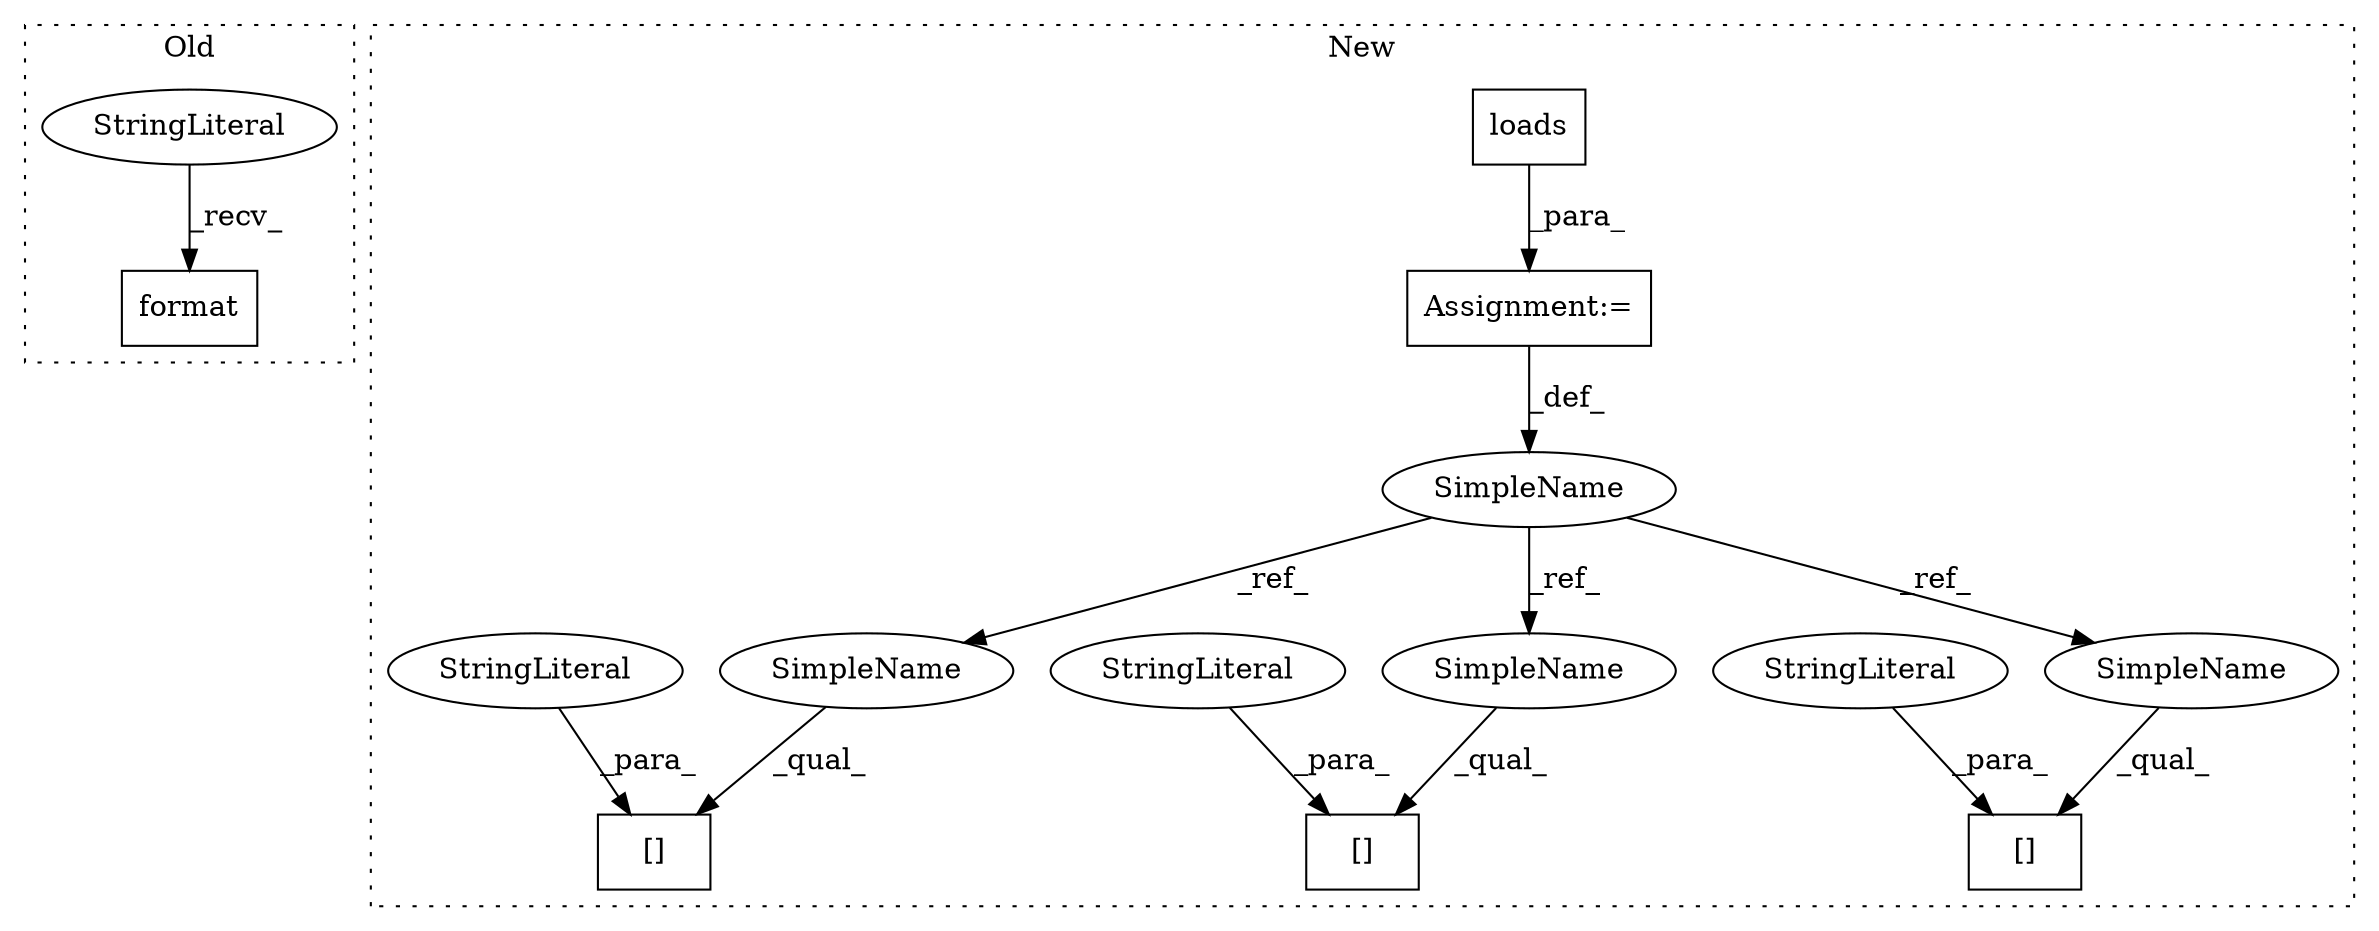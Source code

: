 digraph G {
subgraph cluster0 {
1 [label="format" a="32" s="1260,1271" l="7,1" shape="box"];
3 [label="StringLiteral" a="45" s="1249" l="10" shape="ellipse"];
label = "Old";
style="dotted";
}
subgraph cluster1 {
2 [label="loads" a="32" s="4255,4266" l="6,1" shape="box"];
4 [label="Assignment:=" a="7" s="4249" l="1" shape="box"];
5 [label="[]" a="2" s="4289,4306" l="6,1" shape="box"];
6 [label="StringLiteral" a="45" s="4295" l="11" shape="ellipse"];
7 [label="[]" a="2" s="4324,4336" l="6,1" shape="box"];
8 [label="SimpleName" a="42" s="4244" l="5" shape="ellipse"];
9 [label="[]" a="2" s="4354,4366" l="6,1" shape="box"];
10 [label="StringLiteral" a="45" s="4360" l="6" shape="ellipse"];
11 [label="StringLiteral" a="45" s="4330" l="6" shape="ellipse"];
12 [label="SimpleName" a="42" s="4354" l="5" shape="ellipse"];
13 [label="SimpleName" a="42" s="4289" l="5" shape="ellipse"];
14 [label="SimpleName" a="42" s="4324" l="5" shape="ellipse"];
label = "New";
style="dotted";
}
2 -> 4 [label="_para_"];
3 -> 1 [label="_recv_"];
4 -> 8 [label="_def_"];
6 -> 5 [label="_para_"];
8 -> 14 [label="_ref_"];
8 -> 12 [label="_ref_"];
8 -> 13 [label="_ref_"];
10 -> 9 [label="_para_"];
11 -> 7 [label="_para_"];
12 -> 9 [label="_qual_"];
13 -> 5 [label="_qual_"];
14 -> 7 [label="_qual_"];
}
